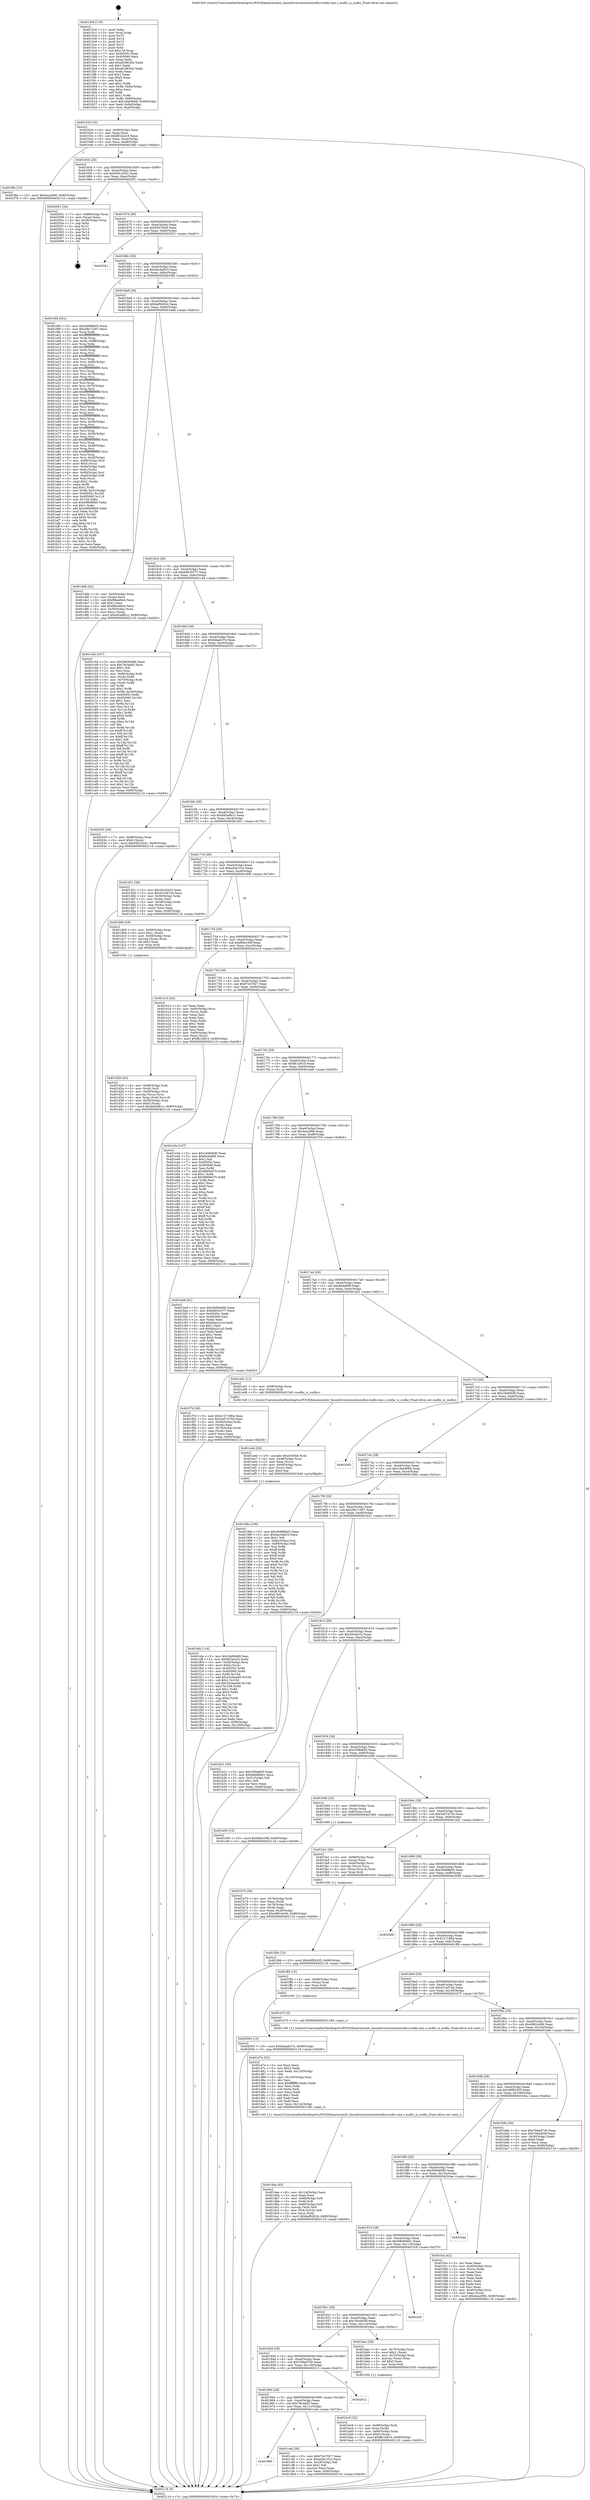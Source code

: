digraph "0x4015c0" {
  label = "0x4015c0 (/mnt/c/Users/mathe/Desktop/tcc/POCII/binaries/extr_linuxdriversmmchostsdhci-esdhc-imx.c_esdhc_is_usdhc_Final-ollvm.out::main(0))"
  labelloc = "t"
  node[shape=record]

  Entry [label="",width=0.3,height=0.3,shape=circle,fillcolor=black,style=filled]
  "0x401634" [label="{
     0x401634 [32]\l
     | [instrs]\l
     &nbsp;&nbsp;0x401634 \<+6\>: mov -0x90(%rbp),%eax\l
     &nbsp;&nbsp;0x40163a \<+2\>: mov %eax,%ecx\l
     &nbsp;&nbsp;0x40163c \<+6\>: sub $0x8f1be2c5,%ecx\l
     &nbsp;&nbsp;0x401642 \<+6\>: mov %eax,-0xa4(%rbp)\l
     &nbsp;&nbsp;0x401648 \<+6\>: mov %ecx,-0xa8(%rbp)\l
     &nbsp;&nbsp;0x40164e \<+6\>: je 0000000000401f6e \<main+0x9ae\>\l
  }"]
  "0x401f6e" [label="{
     0x401f6e [15]\l
     | [instrs]\l
     &nbsp;&nbsp;0x401f6e \<+10\>: movl $0x4ea2906,-0x90(%rbp)\l
     &nbsp;&nbsp;0x401f78 \<+5\>: jmp 0000000000402116 \<main+0xb56\>\l
  }"]
  "0x401654" [label="{
     0x401654 [28]\l
     | [instrs]\l
     &nbsp;&nbsp;0x401654 \<+5\>: jmp 0000000000401659 \<main+0x99\>\l
     &nbsp;&nbsp;0x401659 \<+6\>: mov -0xa4(%rbp),%eax\l
     &nbsp;&nbsp;0x40165f \<+5\>: sub $0x9581d2d1,%eax\l
     &nbsp;&nbsp;0x401664 \<+6\>: mov %eax,-0xac(%rbp)\l
     &nbsp;&nbsp;0x40166a \<+6\>: je 0000000000402051 \<main+0xa91\>\l
  }"]
  Exit [label="",width=0.3,height=0.3,shape=circle,fillcolor=black,style=filled,peripheries=2]
  "0x402051" [label="{
     0x402051 [24]\l
     | [instrs]\l
     &nbsp;&nbsp;0x402051 \<+7\>: mov -0x88(%rbp),%rax\l
     &nbsp;&nbsp;0x402058 \<+2\>: mov (%rax),%eax\l
     &nbsp;&nbsp;0x40205a \<+4\>: lea -0x28(%rbp),%rsp\l
     &nbsp;&nbsp;0x40205e \<+1\>: pop %rbx\l
     &nbsp;&nbsp;0x40205f \<+2\>: pop %r12\l
     &nbsp;&nbsp;0x402061 \<+2\>: pop %r13\l
     &nbsp;&nbsp;0x402063 \<+2\>: pop %r14\l
     &nbsp;&nbsp;0x402065 \<+2\>: pop %r15\l
     &nbsp;&nbsp;0x402067 \<+1\>: pop %rbp\l
     &nbsp;&nbsp;0x402068 \<+1\>: ret\l
  }"]
  "0x401670" [label="{
     0x401670 [28]\l
     | [instrs]\l
     &nbsp;&nbsp;0x401670 \<+5\>: jmp 0000000000401675 \<main+0xb5\>\l
     &nbsp;&nbsp;0x401675 \<+6\>: mov -0xa4(%rbp),%eax\l
     &nbsp;&nbsp;0x40167b \<+5\>: sub $0x95d7fac9,%eax\l
     &nbsp;&nbsp;0x401680 \<+6\>: mov %eax,-0xb0(%rbp)\l
     &nbsp;&nbsp;0x401686 \<+6\>: je 0000000000402021 \<main+0xa61\>\l
  }"]
  "0x402003" [label="{
     0x402003 [15]\l
     | [instrs]\l
     &nbsp;&nbsp;0x402003 \<+10\>: movl $0xbdaab37e,-0x90(%rbp)\l
     &nbsp;&nbsp;0x40200d \<+5\>: jmp 0000000000402116 \<main+0xb56\>\l
  }"]
  "0x402021" [label="{
     0x402021\l
  }", style=dashed]
  "0x40168c" [label="{
     0x40168c [28]\l
     | [instrs]\l
     &nbsp;&nbsp;0x40168c \<+5\>: jmp 0000000000401691 \<main+0xd1\>\l
     &nbsp;&nbsp;0x401691 \<+6\>: mov -0xa4(%rbp),%eax\l
     &nbsp;&nbsp;0x401697 \<+5\>: sub $0x9ac9a833,%eax\l
     &nbsp;&nbsp;0x40169c \<+6\>: mov %eax,-0xb4(%rbp)\l
     &nbsp;&nbsp;0x4016a2 \<+6\>: je 00000000004019f4 \<main+0x434\>\l
  }"]
  "0x401fbb" [label="{
     0x401fbb [15]\l
     | [instrs]\l
     &nbsp;&nbsp;0x401fbb \<+10\>: movl $0x49f82455,-0x90(%rbp)\l
     &nbsp;&nbsp;0x401fc5 \<+5\>: jmp 0000000000402116 \<main+0xb56\>\l
  }"]
  "0x4019f4" [label="{
     0x4019f4 [301]\l
     | [instrs]\l
     &nbsp;&nbsp;0x4019f4 \<+5\>: mov $0x3b988b05,%eax\l
     &nbsp;&nbsp;0x4019f9 \<+5\>: mov $0x28e71497,%ecx\l
     &nbsp;&nbsp;0x4019fe \<+3\>: mov %rsp,%rdx\l
     &nbsp;&nbsp;0x401a01 \<+4\>: add $0xfffffffffffffff0,%rdx\l
     &nbsp;&nbsp;0x401a05 \<+3\>: mov %rdx,%rsp\l
     &nbsp;&nbsp;0x401a08 \<+7\>: mov %rdx,-0x88(%rbp)\l
     &nbsp;&nbsp;0x401a0f \<+3\>: mov %rsp,%rdx\l
     &nbsp;&nbsp;0x401a12 \<+4\>: add $0xfffffffffffffff0,%rdx\l
     &nbsp;&nbsp;0x401a16 \<+3\>: mov %rdx,%rsp\l
     &nbsp;&nbsp;0x401a19 \<+3\>: mov %rsp,%rsi\l
     &nbsp;&nbsp;0x401a1c \<+4\>: add $0xfffffffffffffff0,%rsi\l
     &nbsp;&nbsp;0x401a20 \<+3\>: mov %rsi,%rsp\l
     &nbsp;&nbsp;0x401a23 \<+4\>: mov %rsi,-0x80(%rbp)\l
     &nbsp;&nbsp;0x401a27 \<+3\>: mov %rsp,%rsi\l
     &nbsp;&nbsp;0x401a2a \<+4\>: add $0xfffffffffffffff0,%rsi\l
     &nbsp;&nbsp;0x401a2e \<+3\>: mov %rsi,%rsp\l
     &nbsp;&nbsp;0x401a31 \<+4\>: mov %rsi,-0x78(%rbp)\l
     &nbsp;&nbsp;0x401a35 \<+3\>: mov %rsp,%rsi\l
     &nbsp;&nbsp;0x401a38 \<+4\>: add $0xfffffffffffffff0,%rsi\l
     &nbsp;&nbsp;0x401a3c \<+3\>: mov %rsi,%rsp\l
     &nbsp;&nbsp;0x401a3f \<+4\>: mov %rsi,-0x70(%rbp)\l
     &nbsp;&nbsp;0x401a43 \<+3\>: mov %rsp,%rsi\l
     &nbsp;&nbsp;0x401a46 \<+4\>: add $0xfffffffffffffff0,%rsi\l
     &nbsp;&nbsp;0x401a4a \<+3\>: mov %rsi,%rsp\l
     &nbsp;&nbsp;0x401a4d \<+4\>: mov %rsi,-0x68(%rbp)\l
     &nbsp;&nbsp;0x401a51 \<+3\>: mov %rsp,%rsi\l
     &nbsp;&nbsp;0x401a54 \<+4\>: add $0xfffffffffffffff0,%rsi\l
     &nbsp;&nbsp;0x401a58 \<+3\>: mov %rsi,%rsp\l
     &nbsp;&nbsp;0x401a5b \<+4\>: mov %rsi,-0x60(%rbp)\l
     &nbsp;&nbsp;0x401a5f \<+3\>: mov %rsp,%rsi\l
     &nbsp;&nbsp;0x401a62 \<+4\>: add $0xfffffffffffffff0,%rsi\l
     &nbsp;&nbsp;0x401a66 \<+3\>: mov %rsi,%rsp\l
     &nbsp;&nbsp;0x401a69 \<+4\>: mov %rsi,-0x58(%rbp)\l
     &nbsp;&nbsp;0x401a6d \<+3\>: mov %rsp,%rsi\l
     &nbsp;&nbsp;0x401a70 \<+4\>: add $0xfffffffffffffff0,%rsi\l
     &nbsp;&nbsp;0x401a74 \<+3\>: mov %rsi,%rsp\l
     &nbsp;&nbsp;0x401a77 \<+4\>: mov %rsi,-0x50(%rbp)\l
     &nbsp;&nbsp;0x401a7b \<+3\>: mov %rsp,%rsi\l
     &nbsp;&nbsp;0x401a7e \<+4\>: add $0xfffffffffffffff0,%rsi\l
     &nbsp;&nbsp;0x401a82 \<+3\>: mov %rsi,%rsp\l
     &nbsp;&nbsp;0x401a85 \<+4\>: mov %rsi,-0x48(%rbp)\l
     &nbsp;&nbsp;0x401a89 \<+3\>: mov %rsp,%rsi\l
     &nbsp;&nbsp;0x401a8c \<+4\>: add $0xfffffffffffffff0,%rsi\l
     &nbsp;&nbsp;0x401a90 \<+3\>: mov %rsi,%rsp\l
     &nbsp;&nbsp;0x401a93 \<+4\>: mov %rsi,-0x40(%rbp)\l
     &nbsp;&nbsp;0x401a97 \<+7\>: mov -0x88(%rbp),%rsi\l
     &nbsp;&nbsp;0x401a9e \<+6\>: movl $0x0,(%rsi)\l
     &nbsp;&nbsp;0x401aa4 \<+6\>: mov -0x94(%rbp),%edi\l
     &nbsp;&nbsp;0x401aaa \<+2\>: mov %edi,(%rdx)\l
     &nbsp;&nbsp;0x401aac \<+4\>: mov -0x80(%rbp),%rsi\l
     &nbsp;&nbsp;0x401ab0 \<+7\>: mov -0xa0(%rbp),%r8\l
     &nbsp;&nbsp;0x401ab7 \<+3\>: mov %r8,(%rsi)\l
     &nbsp;&nbsp;0x401aba \<+3\>: cmpl $0x2,(%rdx)\l
     &nbsp;&nbsp;0x401abd \<+4\>: setne %r9b\l
     &nbsp;&nbsp;0x401ac1 \<+4\>: and $0x1,%r9b\l
     &nbsp;&nbsp;0x401ac5 \<+4\>: mov %r9b,-0x31(%rbp)\l
     &nbsp;&nbsp;0x401ac9 \<+8\>: mov 0x40505c,%r10d\l
     &nbsp;&nbsp;0x401ad1 \<+8\>: mov 0x405060,%r11d\l
     &nbsp;&nbsp;0x401ad9 \<+3\>: mov %r10d,%ebx\l
     &nbsp;&nbsp;0x401adc \<+6\>: sub $0xe96686b0,%ebx\l
     &nbsp;&nbsp;0x401ae2 \<+3\>: sub $0x1,%ebx\l
     &nbsp;&nbsp;0x401ae5 \<+6\>: add $0xe96686b0,%ebx\l
     &nbsp;&nbsp;0x401aeb \<+4\>: imul %ebx,%r10d\l
     &nbsp;&nbsp;0x401aef \<+4\>: and $0x1,%r10d\l
     &nbsp;&nbsp;0x401af3 \<+4\>: cmp $0x0,%r10d\l
     &nbsp;&nbsp;0x401af7 \<+4\>: sete %r9b\l
     &nbsp;&nbsp;0x401afb \<+4\>: cmp $0xa,%r11d\l
     &nbsp;&nbsp;0x401aff \<+4\>: setl %r14b\l
     &nbsp;&nbsp;0x401b03 \<+3\>: mov %r9b,%r15b\l
     &nbsp;&nbsp;0x401b06 \<+3\>: and %r14b,%r15b\l
     &nbsp;&nbsp;0x401b09 \<+3\>: xor %r14b,%r9b\l
     &nbsp;&nbsp;0x401b0c \<+3\>: or %r9b,%r15b\l
     &nbsp;&nbsp;0x401b0f \<+4\>: test $0x1,%r15b\l
     &nbsp;&nbsp;0x401b13 \<+3\>: cmovne %ecx,%eax\l
     &nbsp;&nbsp;0x401b16 \<+6\>: mov %eax,-0x90(%rbp)\l
     &nbsp;&nbsp;0x401b1c \<+5\>: jmp 0000000000402116 \<main+0xb56\>\l
  }"]
  "0x4016a8" [label="{
     0x4016a8 [28]\l
     | [instrs]\l
     &nbsp;&nbsp;0x4016a8 \<+5\>: jmp 00000000004016ad \<main+0xed\>\l
     &nbsp;&nbsp;0x4016ad \<+6\>: mov -0xa4(%rbp),%eax\l
     &nbsp;&nbsp;0x4016b3 \<+5\>: sub $0xbaf92624,%eax\l
     &nbsp;&nbsp;0x4016b8 \<+6\>: mov %eax,-0xb8(%rbp)\l
     &nbsp;&nbsp;0x4016be \<+6\>: je 0000000000401ddb \<main+0x81b\>\l
  }"]
  "0x401efa" [label="{
     0x401efa [116]\l
     | [instrs]\l
     &nbsp;&nbsp;0x401efa \<+5\>: mov $0x18d84bf0,%esi\l
     &nbsp;&nbsp;0x401eff \<+5\>: mov $0x8f1be2c5,%edx\l
     &nbsp;&nbsp;0x401f04 \<+4\>: mov -0x40(%rbp),%rcx\l
     &nbsp;&nbsp;0x401f08 \<+6\>: movl $0x0,(%rcx)\l
     &nbsp;&nbsp;0x401f0e \<+8\>: mov 0x40505c,%r8d\l
     &nbsp;&nbsp;0x401f16 \<+8\>: mov 0x405060,%r9d\l
     &nbsp;&nbsp;0x401f1e \<+3\>: mov %r8d,%r10d\l
     &nbsp;&nbsp;0x401f21 \<+7\>: add $0x242bae49,%r10d\l
     &nbsp;&nbsp;0x401f28 \<+4\>: sub $0x1,%r10d\l
     &nbsp;&nbsp;0x401f2c \<+7\>: sub $0x242bae49,%r10d\l
     &nbsp;&nbsp;0x401f33 \<+4\>: imul %r10d,%r8d\l
     &nbsp;&nbsp;0x401f37 \<+4\>: and $0x1,%r8d\l
     &nbsp;&nbsp;0x401f3b \<+4\>: cmp $0x0,%r8d\l
     &nbsp;&nbsp;0x401f3f \<+4\>: sete %r11b\l
     &nbsp;&nbsp;0x401f43 \<+4\>: cmp $0xa,%r9d\l
     &nbsp;&nbsp;0x401f47 \<+3\>: setl %bl\l
     &nbsp;&nbsp;0x401f4a \<+3\>: mov %r11b,%r14b\l
     &nbsp;&nbsp;0x401f4d \<+3\>: and %bl,%r14b\l
     &nbsp;&nbsp;0x401f50 \<+3\>: xor %bl,%r11b\l
     &nbsp;&nbsp;0x401f53 \<+3\>: or %r11b,%r14b\l
     &nbsp;&nbsp;0x401f56 \<+4\>: test $0x1,%r14b\l
     &nbsp;&nbsp;0x401f5a \<+3\>: cmovne %edx,%esi\l
     &nbsp;&nbsp;0x401f5d \<+6\>: mov %esi,-0x90(%rbp)\l
     &nbsp;&nbsp;0x401f63 \<+6\>: mov %eax,-0x128(%rbp)\l
     &nbsp;&nbsp;0x401f69 \<+5\>: jmp 0000000000402116 \<main+0xb56\>\l
  }"]
  "0x401ddb" [label="{
     0x401ddb [42]\l
     | [instrs]\l
     &nbsp;&nbsp;0x401ddb \<+4\>: mov -0x50(%rbp),%rax\l
     &nbsp;&nbsp;0x401ddf \<+2\>: mov (%rax),%ecx\l
     &nbsp;&nbsp;0x401de1 \<+6\>: sub $0xf6bed0e4,%ecx\l
     &nbsp;&nbsp;0x401de7 \<+3\>: add $0x1,%ecx\l
     &nbsp;&nbsp;0x401dea \<+6\>: add $0xf6bed0e4,%ecx\l
     &nbsp;&nbsp;0x401df0 \<+4\>: mov -0x50(%rbp),%rax\l
     &nbsp;&nbsp;0x401df4 \<+2\>: mov %ecx,(%rax)\l
     &nbsp;&nbsp;0x401df6 \<+10\>: movl $0xd45e9b1c,-0x90(%rbp)\l
     &nbsp;&nbsp;0x401e00 \<+5\>: jmp 0000000000402116 \<main+0xb56\>\l
  }"]
  "0x4016c4" [label="{
     0x4016c4 [28]\l
     | [instrs]\l
     &nbsp;&nbsp;0x4016c4 \<+5\>: jmp 00000000004016c9 \<main+0x109\>\l
     &nbsp;&nbsp;0x4016c9 \<+6\>: mov -0xa4(%rbp),%eax\l
     &nbsp;&nbsp;0x4016cf \<+5\>: sub $0xbd034377,%eax\l
     &nbsp;&nbsp;0x4016d4 \<+6\>: mov %eax,-0xbc(%rbp)\l
     &nbsp;&nbsp;0x4016da \<+6\>: je 0000000000401c44 \<main+0x684\>\l
  }"]
  "0x401edd" [label="{
     0x401edd [29]\l
     | [instrs]\l
     &nbsp;&nbsp;0x401edd \<+10\>: movabs $0x4030b6,%rdi\l
     &nbsp;&nbsp;0x401ee7 \<+4\>: mov -0x48(%rbp),%rcx\l
     &nbsp;&nbsp;0x401eeb \<+2\>: mov %eax,(%rcx)\l
     &nbsp;&nbsp;0x401eed \<+4\>: mov -0x48(%rbp),%rcx\l
     &nbsp;&nbsp;0x401ef1 \<+2\>: mov (%rcx),%esi\l
     &nbsp;&nbsp;0x401ef3 \<+2\>: mov $0x0,%al\l
     &nbsp;&nbsp;0x401ef5 \<+5\>: call 0000000000401040 \<printf@plt\>\l
     | [calls]\l
     &nbsp;&nbsp;0x401040 \{1\} (unknown)\l
  }"]
  "0x401c44" [label="{
     0x401c44 [167]\l
     | [instrs]\l
     &nbsp;&nbsp;0x401c44 \<+5\>: mov $0x5b69e06b,%eax\l
     &nbsp;&nbsp;0x401c49 \<+5\>: mov $0x7fe3ebf2,%ecx\l
     &nbsp;&nbsp;0x401c4e \<+2\>: mov $0x1,%dl\l
     &nbsp;&nbsp;0x401c50 \<+2\>: xor %esi,%esi\l
     &nbsp;&nbsp;0x401c52 \<+4\>: mov -0x60(%rbp),%rdi\l
     &nbsp;&nbsp;0x401c56 \<+3\>: mov (%rdi),%r8d\l
     &nbsp;&nbsp;0x401c59 \<+4\>: mov -0x70(%rbp),%rdi\l
     &nbsp;&nbsp;0x401c5d \<+3\>: cmp (%rdi),%r8d\l
     &nbsp;&nbsp;0x401c60 \<+4\>: setl %r9b\l
     &nbsp;&nbsp;0x401c64 \<+4\>: and $0x1,%r9b\l
     &nbsp;&nbsp;0x401c68 \<+4\>: mov %r9b,-0x29(%rbp)\l
     &nbsp;&nbsp;0x401c6c \<+8\>: mov 0x40505c,%r8d\l
     &nbsp;&nbsp;0x401c74 \<+8\>: mov 0x405060,%r10d\l
     &nbsp;&nbsp;0x401c7c \<+3\>: sub $0x1,%esi\l
     &nbsp;&nbsp;0x401c7f \<+3\>: mov %r8d,%r11d\l
     &nbsp;&nbsp;0x401c82 \<+3\>: add %esi,%r11d\l
     &nbsp;&nbsp;0x401c85 \<+4\>: imul %r11d,%r8d\l
     &nbsp;&nbsp;0x401c89 \<+4\>: and $0x1,%r8d\l
     &nbsp;&nbsp;0x401c8d \<+4\>: cmp $0x0,%r8d\l
     &nbsp;&nbsp;0x401c91 \<+4\>: sete %r9b\l
     &nbsp;&nbsp;0x401c95 \<+4\>: cmp $0xa,%r10d\l
     &nbsp;&nbsp;0x401c99 \<+3\>: setl %bl\l
     &nbsp;&nbsp;0x401c9c \<+3\>: mov %r9b,%r14b\l
     &nbsp;&nbsp;0x401c9f \<+4\>: xor $0xff,%r14b\l
     &nbsp;&nbsp;0x401ca3 \<+3\>: mov %bl,%r15b\l
     &nbsp;&nbsp;0x401ca6 \<+4\>: xor $0xff,%r15b\l
     &nbsp;&nbsp;0x401caa \<+3\>: xor $0x1,%dl\l
     &nbsp;&nbsp;0x401cad \<+3\>: mov %r14b,%r12b\l
     &nbsp;&nbsp;0x401cb0 \<+4\>: and $0xff,%r12b\l
     &nbsp;&nbsp;0x401cb4 \<+3\>: and %dl,%r9b\l
     &nbsp;&nbsp;0x401cb7 \<+3\>: mov %r15b,%r13b\l
     &nbsp;&nbsp;0x401cba \<+4\>: and $0xff,%r13b\l
     &nbsp;&nbsp;0x401cbe \<+2\>: and %dl,%bl\l
     &nbsp;&nbsp;0x401cc0 \<+3\>: or %r9b,%r12b\l
     &nbsp;&nbsp;0x401cc3 \<+3\>: or %bl,%r13b\l
     &nbsp;&nbsp;0x401cc6 \<+3\>: xor %r13b,%r12b\l
     &nbsp;&nbsp;0x401cc9 \<+3\>: or %r15b,%r14b\l
     &nbsp;&nbsp;0x401ccc \<+4\>: xor $0xff,%r14b\l
     &nbsp;&nbsp;0x401cd0 \<+3\>: or $0x1,%dl\l
     &nbsp;&nbsp;0x401cd3 \<+3\>: and %dl,%r14b\l
     &nbsp;&nbsp;0x401cd6 \<+3\>: or %r14b,%r12b\l
     &nbsp;&nbsp;0x401cd9 \<+4\>: test $0x1,%r12b\l
     &nbsp;&nbsp;0x401cdd \<+3\>: cmovne %ecx,%eax\l
     &nbsp;&nbsp;0x401ce0 \<+6\>: mov %eax,-0x90(%rbp)\l
     &nbsp;&nbsp;0x401ce6 \<+5\>: jmp 0000000000402116 \<main+0xb56\>\l
  }"]
  "0x4016e0" [label="{
     0x4016e0 [28]\l
     | [instrs]\l
     &nbsp;&nbsp;0x4016e0 \<+5\>: jmp 00000000004016e5 \<main+0x125\>\l
     &nbsp;&nbsp;0x4016e5 \<+6\>: mov -0xa4(%rbp),%eax\l
     &nbsp;&nbsp;0x4016eb \<+5\>: sub $0xbdaab37e,%eax\l
     &nbsp;&nbsp;0x4016f0 \<+6\>: mov %eax,-0xc0(%rbp)\l
     &nbsp;&nbsp;0x4016f6 \<+6\>: je 0000000000402035 \<main+0xa75\>\l
  }"]
  "0x401dae" [label="{
     0x401dae [45]\l
     | [instrs]\l
     &nbsp;&nbsp;0x401dae \<+6\>: mov -0x124(%rbp),%ecx\l
     &nbsp;&nbsp;0x401db4 \<+3\>: imul %eax,%ecx\l
     &nbsp;&nbsp;0x401db7 \<+4\>: mov -0x68(%rbp),%r8\l
     &nbsp;&nbsp;0x401dbb \<+3\>: mov (%r8),%r8\l
     &nbsp;&nbsp;0x401dbe \<+4\>: mov -0x60(%rbp),%r9\l
     &nbsp;&nbsp;0x401dc2 \<+3\>: movslq (%r9),%r9\l
     &nbsp;&nbsp;0x401dc5 \<+4\>: mov (%r8,%r9,8),%r8\l
     &nbsp;&nbsp;0x401dc9 \<+3\>: mov %ecx,(%r8)\l
     &nbsp;&nbsp;0x401dcc \<+10\>: movl $0xbaf92624,-0x90(%rbp)\l
     &nbsp;&nbsp;0x401dd6 \<+5\>: jmp 0000000000402116 \<main+0xb56\>\l
  }"]
  "0x402035" [label="{
     0x402035 [28]\l
     | [instrs]\l
     &nbsp;&nbsp;0x402035 \<+7\>: mov -0x88(%rbp),%rax\l
     &nbsp;&nbsp;0x40203c \<+6\>: movl $0x0,(%rax)\l
     &nbsp;&nbsp;0x402042 \<+10\>: movl $0x9581d2d1,-0x90(%rbp)\l
     &nbsp;&nbsp;0x40204c \<+5\>: jmp 0000000000402116 \<main+0xb56\>\l
  }"]
  "0x4016fc" [label="{
     0x4016fc [28]\l
     | [instrs]\l
     &nbsp;&nbsp;0x4016fc \<+5\>: jmp 0000000000401701 \<main+0x141\>\l
     &nbsp;&nbsp;0x401701 \<+6\>: mov -0xa4(%rbp),%eax\l
     &nbsp;&nbsp;0x401707 \<+5\>: sub $0xd45e9b1c,%eax\l
     &nbsp;&nbsp;0x40170c \<+6\>: mov %eax,-0xc4(%rbp)\l
     &nbsp;&nbsp;0x401712 \<+6\>: je 0000000000401d51 \<main+0x791\>\l
  }"]
  "0x401d7a" [label="{
     0x401d7a [52]\l
     | [instrs]\l
     &nbsp;&nbsp;0x401d7a \<+2\>: xor %ecx,%ecx\l
     &nbsp;&nbsp;0x401d7c \<+5\>: mov $0x2,%edx\l
     &nbsp;&nbsp;0x401d81 \<+6\>: mov %edx,-0x120(%rbp)\l
     &nbsp;&nbsp;0x401d87 \<+1\>: cltd\l
     &nbsp;&nbsp;0x401d88 \<+6\>: mov -0x120(%rbp),%esi\l
     &nbsp;&nbsp;0x401d8e \<+2\>: idiv %esi\l
     &nbsp;&nbsp;0x401d90 \<+6\>: imul $0xfffffffe,%edx,%edx\l
     &nbsp;&nbsp;0x401d96 \<+2\>: mov %ecx,%edi\l
     &nbsp;&nbsp;0x401d98 \<+2\>: sub %edx,%edi\l
     &nbsp;&nbsp;0x401d9a \<+2\>: mov %ecx,%edx\l
     &nbsp;&nbsp;0x401d9c \<+3\>: sub $0x1,%edx\l
     &nbsp;&nbsp;0x401d9f \<+2\>: add %edx,%edi\l
     &nbsp;&nbsp;0x401da1 \<+2\>: sub %edi,%ecx\l
     &nbsp;&nbsp;0x401da3 \<+6\>: mov %ecx,-0x124(%rbp)\l
     &nbsp;&nbsp;0x401da9 \<+5\>: call 0000000000401160 \<next_i\>\l
     | [calls]\l
     &nbsp;&nbsp;0x401160 \{1\} (/mnt/c/Users/mathe/Desktop/tcc/POCII/binaries/extr_linuxdriversmmchostsdhci-esdhc-imx.c_esdhc_is_usdhc_Final-ollvm.out::next_i)\l
  }"]
  "0x401d51" [label="{
     0x401d51 [36]\l
     | [instrs]\l
     &nbsp;&nbsp;0x401d51 \<+5\>: mov $0x2fcd2e32,%eax\l
     &nbsp;&nbsp;0x401d56 \<+5\>: mov $0x431e67a4,%ecx\l
     &nbsp;&nbsp;0x401d5b \<+4\>: mov -0x50(%rbp),%rdx\l
     &nbsp;&nbsp;0x401d5f \<+2\>: mov (%rdx),%esi\l
     &nbsp;&nbsp;0x401d61 \<+4\>: mov -0x58(%rbp),%rdx\l
     &nbsp;&nbsp;0x401d65 \<+2\>: cmp (%rdx),%esi\l
     &nbsp;&nbsp;0x401d67 \<+3\>: cmovl %ecx,%eax\l
     &nbsp;&nbsp;0x401d6a \<+6\>: mov %eax,-0x90(%rbp)\l
     &nbsp;&nbsp;0x401d70 \<+5\>: jmp 0000000000402116 \<main+0xb56\>\l
  }"]
  "0x401718" [label="{
     0x401718 [28]\l
     | [instrs]\l
     &nbsp;&nbsp;0x401718 \<+5\>: jmp 000000000040171d \<main+0x15d\>\l
     &nbsp;&nbsp;0x40171d \<+6\>: mov -0xa4(%rbp),%eax\l
     &nbsp;&nbsp;0x401723 \<+5\>: sub $0xed3e101e,%eax\l
     &nbsp;&nbsp;0x401728 \<+6\>: mov %eax,-0xc8(%rbp)\l
     &nbsp;&nbsp;0x40172e \<+6\>: je 0000000000401d09 \<main+0x749\>\l
  }"]
  "0x401d26" [label="{
     0x401d26 [43]\l
     | [instrs]\l
     &nbsp;&nbsp;0x401d26 \<+4\>: mov -0x68(%rbp),%rdi\l
     &nbsp;&nbsp;0x401d2a \<+3\>: mov (%rdi),%rdi\l
     &nbsp;&nbsp;0x401d2d \<+4\>: mov -0x60(%rbp),%rcx\l
     &nbsp;&nbsp;0x401d31 \<+3\>: movslq (%rcx),%rcx\l
     &nbsp;&nbsp;0x401d34 \<+4\>: mov %rax,(%rdi,%rcx,8)\l
     &nbsp;&nbsp;0x401d38 \<+4\>: mov -0x50(%rbp),%rax\l
     &nbsp;&nbsp;0x401d3c \<+6\>: movl $0x0,(%rax)\l
     &nbsp;&nbsp;0x401d42 \<+10\>: movl $0xd45e9b1c,-0x90(%rbp)\l
     &nbsp;&nbsp;0x401d4c \<+5\>: jmp 0000000000402116 \<main+0xb56\>\l
  }"]
  "0x401d09" [label="{
     0x401d09 [29]\l
     | [instrs]\l
     &nbsp;&nbsp;0x401d09 \<+4\>: mov -0x58(%rbp),%rax\l
     &nbsp;&nbsp;0x401d0d \<+6\>: movl $0x1,(%rax)\l
     &nbsp;&nbsp;0x401d13 \<+4\>: mov -0x58(%rbp),%rax\l
     &nbsp;&nbsp;0x401d17 \<+3\>: movslq (%rax),%rax\l
     &nbsp;&nbsp;0x401d1a \<+4\>: shl $0x2,%rax\l
     &nbsp;&nbsp;0x401d1e \<+3\>: mov %rax,%rdi\l
     &nbsp;&nbsp;0x401d21 \<+5\>: call 0000000000401050 \<malloc@plt\>\l
     | [calls]\l
     &nbsp;&nbsp;0x401050 \{1\} (unknown)\l
  }"]
  "0x401734" [label="{
     0x401734 [28]\l
     | [instrs]\l
     &nbsp;&nbsp;0x401734 \<+5\>: jmp 0000000000401739 \<main+0x179\>\l
     &nbsp;&nbsp;0x401739 \<+6\>: mov -0xa4(%rbp),%eax\l
     &nbsp;&nbsp;0x40173f \<+5\>: sub $0xf6dcc56f,%eax\l
     &nbsp;&nbsp;0x401744 \<+6\>: mov %eax,-0xcc(%rbp)\l
     &nbsp;&nbsp;0x40174a \<+6\>: je 0000000000401e14 \<main+0x854\>\l
  }"]
  "0x401980" [label="{
     0x401980\l
  }", style=dashed]
  "0x401e14" [label="{
     0x401e14 [42]\l
     | [instrs]\l
     &nbsp;&nbsp;0x401e14 \<+2\>: xor %eax,%eax\l
     &nbsp;&nbsp;0x401e16 \<+4\>: mov -0x60(%rbp),%rcx\l
     &nbsp;&nbsp;0x401e1a \<+2\>: mov (%rcx),%edx\l
     &nbsp;&nbsp;0x401e1c \<+2\>: mov %eax,%esi\l
     &nbsp;&nbsp;0x401e1e \<+2\>: sub %edx,%esi\l
     &nbsp;&nbsp;0x401e20 \<+2\>: mov %eax,%edx\l
     &nbsp;&nbsp;0x401e22 \<+3\>: sub $0x1,%edx\l
     &nbsp;&nbsp;0x401e25 \<+2\>: add %edx,%esi\l
     &nbsp;&nbsp;0x401e27 \<+2\>: sub %esi,%eax\l
     &nbsp;&nbsp;0x401e29 \<+4\>: mov -0x60(%rbp),%rcx\l
     &nbsp;&nbsp;0x401e2d \<+2\>: mov %eax,(%rcx)\l
     &nbsp;&nbsp;0x401e2f \<+10\>: movl $0xffc1b810,-0x90(%rbp)\l
     &nbsp;&nbsp;0x401e39 \<+5\>: jmp 0000000000402116 \<main+0xb56\>\l
  }"]
  "0x401750" [label="{
     0x401750 [28]\l
     | [instrs]\l
     &nbsp;&nbsp;0x401750 \<+5\>: jmp 0000000000401755 \<main+0x195\>\l
     &nbsp;&nbsp;0x401755 \<+6\>: mov -0xa4(%rbp),%eax\l
     &nbsp;&nbsp;0x40175b \<+5\>: sub $0xf7cb7827,%eax\l
     &nbsp;&nbsp;0x401760 \<+6\>: mov %eax,-0xd0(%rbp)\l
     &nbsp;&nbsp;0x401766 \<+6\>: je 0000000000401e3e \<main+0x87e\>\l
  }"]
  "0x401ceb" [label="{
     0x401ceb [30]\l
     | [instrs]\l
     &nbsp;&nbsp;0x401ceb \<+5\>: mov $0xf7cb7827,%eax\l
     &nbsp;&nbsp;0x401cf0 \<+5\>: mov $0xed3e101e,%ecx\l
     &nbsp;&nbsp;0x401cf5 \<+3\>: mov -0x29(%rbp),%dl\l
     &nbsp;&nbsp;0x401cf8 \<+3\>: test $0x1,%dl\l
     &nbsp;&nbsp;0x401cfb \<+3\>: cmovne %ecx,%eax\l
     &nbsp;&nbsp;0x401cfe \<+6\>: mov %eax,-0x90(%rbp)\l
     &nbsp;&nbsp;0x401d04 \<+5\>: jmp 0000000000402116 \<main+0xb56\>\l
  }"]
  "0x401e3e" [label="{
     0x401e3e [147]\l
     | [instrs]\l
     &nbsp;&nbsp;0x401e3e \<+5\>: mov $0x18d84bf0,%eax\l
     &nbsp;&nbsp;0x401e43 \<+5\>: mov $0x8e4e989,%ecx\l
     &nbsp;&nbsp;0x401e48 \<+2\>: mov $0x1,%dl\l
     &nbsp;&nbsp;0x401e4a \<+7\>: mov 0x40505c,%esi\l
     &nbsp;&nbsp;0x401e51 \<+7\>: mov 0x405060,%edi\l
     &nbsp;&nbsp;0x401e58 \<+3\>: mov %esi,%r8d\l
     &nbsp;&nbsp;0x401e5b \<+7\>: add $0x9fd0bd70,%r8d\l
     &nbsp;&nbsp;0x401e62 \<+4\>: sub $0x1,%r8d\l
     &nbsp;&nbsp;0x401e66 \<+7\>: sub $0x9fd0bd70,%r8d\l
     &nbsp;&nbsp;0x401e6d \<+4\>: imul %r8d,%esi\l
     &nbsp;&nbsp;0x401e71 \<+3\>: and $0x1,%esi\l
     &nbsp;&nbsp;0x401e74 \<+3\>: cmp $0x0,%esi\l
     &nbsp;&nbsp;0x401e77 \<+4\>: sete %r9b\l
     &nbsp;&nbsp;0x401e7b \<+3\>: cmp $0xa,%edi\l
     &nbsp;&nbsp;0x401e7e \<+4\>: setl %r10b\l
     &nbsp;&nbsp;0x401e82 \<+3\>: mov %r9b,%r11b\l
     &nbsp;&nbsp;0x401e85 \<+4\>: xor $0xff,%r11b\l
     &nbsp;&nbsp;0x401e89 \<+3\>: mov %r10b,%bl\l
     &nbsp;&nbsp;0x401e8c \<+3\>: xor $0xff,%bl\l
     &nbsp;&nbsp;0x401e8f \<+3\>: xor $0x1,%dl\l
     &nbsp;&nbsp;0x401e92 \<+3\>: mov %r11b,%r14b\l
     &nbsp;&nbsp;0x401e95 \<+4\>: and $0xff,%r14b\l
     &nbsp;&nbsp;0x401e99 \<+3\>: and %dl,%r9b\l
     &nbsp;&nbsp;0x401e9c \<+3\>: mov %bl,%r15b\l
     &nbsp;&nbsp;0x401e9f \<+4\>: and $0xff,%r15b\l
     &nbsp;&nbsp;0x401ea3 \<+3\>: and %dl,%r10b\l
     &nbsp;&nbsp;0x401ea6 \<+3\>: or %r9b,%r14b\l
     &nbsp;&nbsp;0x401ea9 \<+3\>: or %r10b,%r15b\l
     &nbsp;&nbsp;0x401eac \<+3\>: xor %r15b,%r14b\l
     &nbsp;&nbsp;0x401eaf \<+3\>: or %bl,%r11b\l
     &nbsp;&nbsp;0x401eb2 \<+4\>: xor $0xff,%r11b\l
     &nbsp;&nbsp;0x401eb6 \<+3\>: or $0x1,%dl\l
     &nbsp;&nbsp;0x401eb9 \<+3\>: and %dl,%r11b\l
     &nbsp;&nbsp;0x401ebc \<+3\>: or %r11b,%r14b\l
     &nbsp;&nbsp;0x401ebf \<+4\>: test $0x1,%r14b\l
     &nbsp;&nbsp;0x401ec3 \<+3\>: cmovne %ecx,%eax\l
     &nbsp;&nbsp;0x401ec6 \<+6\>: mov %eax,-0x90(%rbp)\l
     &nbsp;&nbsp;0x401ecc \<+5\>: jmp 0000000000402116 \<main+0xb56\>\l
  }"]
  "0x40176c" [label="{
     0x40176c [28]\l
     | [instrs]\l
     &nbsp;&nbsp;0x40176c \<+5\>: jmp 0000000000401771 \<main+0x1b1\>\l
     &nbsp;&nbsp;0x401771 \<+6\>: mov -0xa4(%rbp),%eax\l
     &nbsp;&nbsp;0x401777 \<+5\>: sub $0xffc1b810,%eax\l
     &nbsp;&nbsp;0x40177c \<+6\>: mov %eax,-0xd4(%rbp)\l
     &nbsp;&nbsp;0x401782 \<+6\>: je 0000000000401be9 \<main+0x629\>\l
  }"]
  "0x401964" [label="{
     0x401964 [28]\l
     | [instrs]\l
     &nbsp;&nbsp;0x401964 \<+5\>: jmp 0000000000401969 \<main+0x3a9\>\l
     &nbsp;&nbsp;0x401969 \<+6\>: mov -0xa4(%rbp),%eax\l
     &nbsp;&nbsp;0x40196f \<+5\>: sub $0x7fe3ebf2,%eax\l
     &nbsp;&nbsp;0x401974 \<+6\>: mov %eax,-0x11c(%rbp)\l
     &nbsp;&nbsp;0x40197a \<+6\>: je 0000000000401ceb \<main+0x72b\>\l
  }"]
  "0x401be9" [label="{
     0x401be9 [91]\l
     | [instrs]\l
     &nbsp;&nbsp;0x401be9 \<+5\>: mov $0x5b69e06b,%eax\l
     &nbsp;&nbsp;0x401bee \<+5\>: mov $0xbd034377,%ecx\l
     &nbsp;&nbsp;0x401bf3 \<+7\>: mov 0x40505c,%edx\l
     &nbsp;&nbsp;0x401bfa \<+7\>: mov 0x405060,%esi\l
     &nbsp;&nbsp;0x401c01 \<+2\>: mov %edx,%edi\l
     &nbsp;&nbsp;0x401c03 \<+6\>: add $0xbba2c1a3,%edi\l
     &nbsp;&nbsp;0x401c09 \<+3\>: sub $0x1,%edi\l
     &nbsp;&nbsp;0x401c0c \<+6\>: sub $0xbba2c1a3,%edi\l
     &nbsp;&nbsp;0x401c12 \<+3\>: imul %edi,%edx\l
     &nbsp;&nbsp;0x401c15 \<+3\>: and $0x1,%edx\l
     &nbsp;&nbsp;0x401c18 \<+3\>: cmp $0x0,%edx\l
     &nbsp;&nbsp;0x401c1b \<+4\>: sete %r8b\l
     &nbsp;&nbsp;0x401c1f \<+3\>: cmp $0xa,%esi\l
     &nbsp;&nbsp;0x401c22 \<+4\>: setl %r9b\l
     &nbsp;&nbsp;0x401c26 \<+3\>: mov %r8b,%r10b\l
     &nbsp;&nbsp;0x401c29 \<+3\>: and %r9b,%r10b\l
     &nbsp;&nbsp;0x401c2c \<+3\>: xor %r9b,%r8b\l
     &nbsp;&nbsp;0x401c2f \<+3\>: or %r8b,%r10b\l
     &nbsp;&nbsp;0x401c32 \<+4\>: test $0x1,%r10b\l
     &nbsp;&nbsp;0x401c36 \<+3\>: cmovne %ecx,%eax\l
     &nbsp;&nbsp;0x401c39 \<+6\>: mov %eax,-0x90(%rbp)\l
     &nbsp;&nbsp;0x401c3f \<+5\>: jmp 0000000000402116 \<main+0xb56\>\l
  }"]
  "0x401788" [label="{
     0x401788 [28]\l
     | [instrs]\l
     &nbsp;&nbsp;0x401788 \<+5\>: jmp 000000000040178d \<main+0x1cd\>\l
     &nbsp;&nbsp;0x40178d \<+6\>: mov -0xa4(%rbp),%eax\l
     &nbsp;&nbsp;0x401793 \<+5\>: sub $0x4ea2906,%eax\l
     &nbsp;&nbsp;0x401798 \<+6\>: mov %eax,-0xd8(%rbp)\l
     &nbsp;&nbsp;0x40179e \<+6\>: je 0000000000401f7d \<main+0x9bd\>\l
  }"]
  "0x402012" [label="{
     0x402012\l
  }", style=dashed]
  "0x401f7d" [label="{
     0x401f7d [36]\l
     | [instrs]\l
     &nbsp;&nbsp;0x401f7d \<+5\>: mov $0x41271884,%eax\l
     &nbsp;&nbsp;0x401f82 \<+5\>: mov $0x3a07475d,%ecx\l
     &nbsp;&nbsp;0x401f87 \<+4\>: mov -0x40(%rbp),%rdx\l
     &nbsp;&nbsp;0x401f8b \<+2\>: mov (%rdx),%esi\l
     &nbsp;&nbsp;0x401f8d \<+4\>: mov -0x70(%rbp),%rdx\l
     &nbsp;&nbsp;0x401f91 \<+2\>: cmp (%rdx),%esi\l
     &nbsp;&nbsp;0x401f93 \<+3\>: cmovl %ecx,%eax\l
     &nbsp;&nbsp;0x401f96 \<+6\>: mov %eax,-0x90(%rbp)\l
     &nbsp;&nbsp;0x401f9c \<+5\>: jmp 0000000000402116 \<main+0xb56\>\l
  }"]
  "0x4017a4" [label="{
     0x4017a4 [28]\l
     | [instrs]\l
     &nbsp;&nbsp;0x4017a4 \<+5\>: jmp 00000000004017a9 \<main+0x1e9\>\l
     &nbsp;&nbsp;0x4017a9 \<+6\>: mov -0xa4(%rbp),%eax\l
     &nbsp;&nbsp;0x4017af \<+5\>: sub $0x8e4e989,%eax\l
     &nbsp;&nbsp;0x4017b4 \<+6\>: mov %eax,-0xdc(%rbp)\l
     &nbsp;&nbsp;0x4017ba \<+6\>: je 0000000000401ed1 \<main+0x911\>\l
  }"]
  "0x401bc9" [label="{
     0x401bc9 [32]\l
     | [instrs]\l
     &nbsp;&nbsp;0x401bc9 \<+4\>: mov -0x68(%rbp),%rdi\l
     &nbsp;&nbsp;0x401bcd \<+3\>: mov %rax,(%rdi)\l
     &nbsp;&nbsp;0x401bd0 \<+4\>: mov -0x60(%rbp),%rax\l
     &nbsp;&nbsp;0x401bd4 \<+6\>: movl $0x0,(%rax)\l
     &nbsp;&nbsp;0x401bda \<+10\>: movl $0xffc1b810,-0x90(%rbp)\l
     &nbsp;&nbsp;0x401be4 \<+5\>: jmp 0000000000402116 \<main+0xb56\>\l
  }"]
  "0x401ed1" [label="{
     0x401ed1 [12]\l
     | [instrs]\l
     &nbsp;&nbsp;0x401ed1 \<+4\>: mov -0x68(%rbp),%rax\l
     &nbsp;&nbsp;0x401ed5 \<+3\>: mov (%rax),%rdi\l
     &nbsp;&nbsp;0x401ed8 \<+5\>: call 00000000004013c0 \<esdhc_is_usdhc\>\l
     | [calls]\l
     &nbsp;&nbsp;0x4013c0 \{1\} (/mnt/c/Users/mathe/Desktop/tcc/POCII/binaries/extr_linuxdriversmmchostsdhci-esdhc-imx.c_esdhc_is_usdhc_Final-ollvm.out::esdhc_is_usdhc)\l
  }"]
  "0x4017c0" [label="{
     0x4017c0 [28]\l
     | [instrs]\l
     &nbsp;&nbsp;0x4017c0 \<+5\>: jmp 00000000004017c5 \<main+0x205\>\l
     &nbsp;&nbsp;0x4017c5 \<+6\>: mov -0xa4(%rbp),%eax\l
     &nbsp;&nbsp;0x4017cb \<+5\>: sub $0x18d84bf0,%eax\l
     &nbsp;&nbsp;0x4017d0 \<+6\>: mov %eax,-0xe0(%rbp)\l
     &nbsp;&nbsp;0x4017d6 \<+6\>: je 00000000004020d3 \<main+0xb13\>\l
  }"]
  "0x401948" [label="{
     0x401948 [28]\l
     | [instrs]\l
     &nbsp;&nbsp;0x401948 \<+5\>: jmp 000000000040194d \<main+0x38d\>\l
     &nbsp;&nbsp;0x40194d \<+6\>: mov -0xa4(%rbp),%eax\l
     &nbsp;&nbsp;0x401953 \<+5\>: sub $0x7b9e9730,%eax\l
     &nbsp;&nbsp;0x401958 \<+6\>: mov %eax,-0x118(%rbp)\l
     &nbsp;&nbsp;0x40195e \<+6\>: je 0000000000402012 \<main+0xa52\>\l
  }"]
  "0x4020d3" [label="{
     0x4020d3\l
  }", style=dashed]
  "0x4017dc" [label="{
     0x4017dc [28]\l
     | [instrs]\l
     &nbsp;&nbsp;0x4017dc \<+5\>: jmp 00000000004017e1 \<main+0x221\>\l
     &nbsp;&nbsp;0x4017e1 \<+6\>: mov -0xa4(%rbp),%eax\l
     &nbsp;&nbsp;0x4017e7 \<+5\>: sub $0x19eb4668,%eax\l
     &nbsp;&nbsp;0x4017ec \<+6\>: mov %eax,-0xe4(%rbp)\l
     &nbsp;&nbsp;0x4017f2 \<+6\>: je 000000000040198a \<main+0x3ca\>\l
  }"]
  "0x401bac" [label="{
     0x401bac [29]\l
     | [instrs]\l
     &nbsp;&nbsp;0x401bac \<+4\>: mov -0x70(%rbp),%rax\l
     &nbsp;&nbsp;0x401bb0 \<+6\>: movl $0x1,(%rax)\l
     &nbsp;&nbsp;0x401bb6 \<+4\>: mov -0x70(%rbp),%rax\l
     &nbsp;&nbsp;0x401bba \<+3\>: movslq (%rax),%rax\l
     &nbsp;&nbsp;0x401bbd \<+4\>: shl $0x3,%rax\l
     &nbsp;&nbsp;0x401bc1 \<+3\>: mov %rax,%rdi\l
     &nbsp;&nbsp;0x401bc4 \<+5\>: call 0000000000401050 \<malloc@plt\>\l
     | [calls]\l
     &nbsp;&nbsp;0x401050 \{1\} (unknown)\l
  }"]
  "0x40198a" [label="{
     0x40198a [106]\l
     | [instrs]\l
     &nbsp;&nbsp;0x40198a \<+5\>: mov $0x3b988b05,%eax\l
     &nbsp;&nbsp;0x40198f \<+5\>: mov $0x9ac9a833,%ecx\l
     &nbsp;&nbsp;0x401994 \<+2\>: mov $0x1,%dl\l
     &nbsp;&nbsp;0x401996 \<+7\>: mov -0x8a(%rbp),%sil\l
     &nbsp;&nbsp;0x40199d \<+7\>: mov -0x89(%rbp),%dil\l
     &nbsp;&nbsp;0x4019a4 \<+3\>: mov %sil,%r8b\l
     &nbsp;&nbsp;0x4019a7 \<+4\>: xor $0xff,%r8b\l
     &nbsp;&nbsp;0x4019ab \<+3\>: mov %dil,%r9b\l
     &nbsp;&nbsp;0x4019ae \<+4\>: xor $0xff,%r9b\l
     &nbsp;&nbsp;0x4019b2 \<+3\>: xor $0x0,%dl\l
     &nbsp;&nbsp;0x4019b5 \<+3\>: mov %r8b,%r10b\l
     &nbsp;&nbsp;0x4019b8 \<+4\>: and $0x0,%r10b\l
     &nbsp;&nbsp;0x4019bc \<+3\>: and %dl,%sil\l
     &nbsp;&nbsp;0x4019bf \<+3\>: mov %r9b,%r11b\l
     &nbsp;&nbsp;0x4019c2 \<+4\>: and $0x0,%r11b\l
     &nbsp;&nbsp;0x4019c6 \<+3\>: and %dl,%dil\l
     &nbsp;&nbsp;0x4019c9 \<+3\>: or %sil,%r10b\l
     &nbsp;&nbsp;0x4019cc \<+3\>: or %dil,%r11b\l
     &nbsp;&nbsp;0x4019cf \<+3\>: xor %r11b,%r10b\l
     &nbsp;&nbsp;0x4019d2 \<+3\>: or %r9b,%r8b\l
     &nbsp;&nbsp;0x4019d5 \<+4\>: xor $0xff,%r8b\l
     &nbsp;&nbsp;0x4019d9 \<+3\>: or $0x0,%dl\l
     &nbsp;&nbsp;0x4019dc \<+3\>: and %dl,%r8b\l
     &nbsp;&nbsp;0x4019df \<+3\>: or %r8b,%r10b\l
     &nbsp;&nbsp;0x4019e2 \<+4\>: test $0x1,%r10b\l
     &nbsp;&nbsp;0x4019e6 \<+3\>: cmovne %ecx,%eax\l
     &nbsp;&nbsp;0x4019e9 \<+6\>: mov %eax,-0x90(%rbp)\l
     &nbsp;&nbsp;0x4019ef \<+5\>: jmp 0000000000402116 \<main+0xb56\>\l
  }"]
  "0x4017f8" [label="{
     0x4017f8 [28]\l
     | [instrs]\l
     &nbsp;&nbsp;0x4017f8 \<+5\>: jmp 00000000004017fd \<main+0x23d\>\l
     &nbsp;&nbsp;0x4017fd \<+6\>: mov -0xa4(%rbp),%eax\l
     &nbsp;&nbsp;0x401803 \<+5\>: sub $0x28e71497,%eax\l
     &nbsp;&nbsp;0x401808 \<+6\>: mov %eax,-0xe8(%rbp)\l
     &nbsp;&nbsp;0x40180e \<+6\>: je 0000000000401b21 \<main+0x561\>\l
  }"]
  "0x402116" [label="{
     0x402116 [5]\l
     | [instrs]\l
     &nbsp;&nbsp;0x402116 \<+5\>: jmp 0000000000401634 \<main+0x74\>\l
  }"]
  "0x4015c0" [label="{
     0x4015c0 [116]\l
     | [instrs]\l
     &nbsp;&nbsp;0x4015c0 \<+1\>: push %rbp\l
     &nbsp;&nbsp;0x4015c1 \<+3\>: mov %rsp,%rbp\l
     &nbsp;&nbsp;0x4015c4 \<+2\>: push %r15\l
     &nbsp;&nbsp;0x4015c6 \<+2\>: push %r14\l
     &nbsp;&nbsp;0x4015c8 \<+2\>: push %r13\l
     &nbsp;&nbsp;0x4015ca \<+2\>: push %r12\l
     &nbsp;&nbsp;0x4015cc \<+1\>: push %rbx\l
     &nbsp;&nbsp;0x4015cd \<+7\>: sub $0x118,%rsp\l
     &nbsp;&nbsp;0x4015d4 \<+7\>: mov 0x40505c,%eax\l
     &nbsp;&nbsp;0x4015db \<+7\>: mov 0x405060,%ecx\l
     &nbsp;&nbsp;0x4015e2 \<+2\>: mov %eax,%edx\l
     &nbsp;&nbsp;0x4015e4 \<+6\>: add $0xa62963d2,%edx\l
     &nbsp;&nbsp;0x4015ea \<+3\>: sub $0x1,%edx\l
     &nbsp;&nbsp;0x4015ed \<+6\>: sub $0xa62963d2,%edx\l
     &nbsp;&nbsp;0x4015f3 \<+3\>: imul %edx,%eax\l
     &nbsp;&nbsp;0x4015f6 \<+3\>: and $0x1,%eax\l
     &nbsp;&nbsp;0x4015f9 \<+3\>: cmp $0x0,%eax\l
     &nbsp;&nbsp;0x4015fc \<+4\>: sete %r8b\l
     &nbsp;&nbsp;0x401600 \<+4\>: and $0x1,%r8b\l
     &nbsp;&nbsp;0x401604 \<+7\>: mov %r8b,-0x8a(%rbp)\l
     &nbsp;&nbsp;0x40160b \<+3\>: cmp $0xa,%ecx\l
     &nbsp;&nbsp;0x40160e \<+4\>: setl %r8b\l
     &nbsp;&nbsp;0x401612 \<+4\>: and $0x1,%r8b\l
     &nbsp;&nbsp;0x401616 \<+7\>: mov %r8b,-0x89(%rbp)\l
     &nbsp;&nbsp;0x40161d \<+10\>: movl $0x19eb4668,-0x90(%rbp)\l
     &nbsp;&nbsp;0x401627 \<+6\>: mov %edi,-0x94(%rbp)\l
     &nbsp;&nbsp;0x40162d \<+7\>: mov %rsi,-0xa0(%rbp)\l
  }"]
  "0x40192c" [label="{
     0x40192c [28]\l
     | [instrs]\l
     &nbsp;&nbsp;0x40192c \<+5\>: jmp 0000000000401931 \<main+0x371\>\l
     &nbsp;&nbsp;0x401931 \<+6\>: mov -0xa4(%rbp),%eax\l
     &nbsp;&nbsp;0x401937 \<+5\>: sub $0x76b4459f,%eax\l
     &nbsp;&nbsp;0x40193c \<+6\>: mov %eax,-0x114(%rbp)\l
     &nbsp;&nbsp;0x401942 \<+6\>: je 0000000000401bac \<main+0x5ec\>\l
  }"]
  "0x401b3f" [label="{
     0x401b3f\l
  }", style=dashed]
  "0x401b21" [label="{
     0x401b21 [30]\l
     | [instrs]\l
     &nbsp;&nbsp;0x401b21 \<+5\>: mov $0x35f9a605,%eax\l
     &nbsp;&nbsp;0x401b26 \<+5\>: mov $0x68b66661,%ecx\l
     &nbsp;&nbsp;0x401b2b \<+3\>: mov -0x31(%rbp),%dl\l
     &nbsp;&nbsp;0x401b2e \<+3\>: test $0x1,%dl\l
     &nbsp;&nbsp;0x401b31 \<+3\>: cmovne %ecx,%eax\l
     &nbsp;&nbsp;0x401b34 \<+6\>: mov %eax,-0x90(%rbp)\l
     &nbsp;&nbsp;0x401b3a \<+5\>: jmp 0000000000402116 \<main+0xb56\>\l
  }"]
  "0x401814" [label="{
     0x401814 [28]\l
     | [instrs]\l
     &nbsp;&nbsp;0x401814 \<+5\>: jmp 0000000000401819 \<main+0x259\>\l
     &nbsp;&nbsp;0x401819 \<+6\>: mov -0xa4(%rbp),%eax\l
     &nbsp;&nbsp;0x40181f \<+5\>: sub $0x2fcd2e32,%eax\l
     &nbsp;&nbsp;0x401824 \<+6\>: mov %eax,-0xec(%rbp)\l
     &nbsp;&nbsp;0x40182a \<+6\>: je 0000000000401e05 \<main+0x845\>\l
  }"]
  "0x401910" [label="{
     0x401910 [28]\l
     | [instrs]\l
     &nbsp;&nbsp;0x401910 \<+5\>: jmp 0000000000401915 \<main+0x355\>\l
     &nbsp;&nbsp;0x401915 \<+6\>: mov -0xa4(%rbp),%eax\l
     &nbsp;&nbsp;0x40191b \<+5\>: sub $0x68b66661,%eax\l
     &nbsp;&nbsp;0x401920 \<+6\>: mov %eax,-0x110(%rbp)\l
     &nbsp;&nbsp;0x401926 \<+6\>: je 0000000000401b3f \<main+0x57f\>\l
  }"]
  "0x401e05" [label="{
     0x401e05 [15]\l
     | [instrs]\l
     &nbsp;&nbsp;0x401e05 \<+10\>: movl $0xf6dcc56f,-0x90(%rbp)\l
     &nbsp;&nbsp;0x401e0f \<+5\>: jmp 0000000000402116 \<main+0xb56\>\l
  }"]
  "0x401830" [label="{
     0x401830 [28]\l
     | [instrs]\l
     &nbsp;&nbsp;0x401830 \<+5\>: jmp 0000000000401835 \<main+0x275\>\l
     &nbsp;&nbsp;0x401835 \<+6\>: mov -0xa4(%rbp),%eax\l
     &nbsp;&nbsp;0x40183b \<+5\>: sub $0x35f9a605,%eax\l
     &nbsp;&nbsp;0x401840 \<+6\>: mov %eax,-0xf0(%rbp)\l
     &nbsp;&nbsp;0x401846 \<+6\>: je 0000000000401b60 \<main+0x5a0\>\l
  }"]
  "0x4020ae" [label="{
     0x4020ae\l
  }", style=dashed]
  "0x401b60" [label="{
     0x401b60 [16]\l
     | [instrs]\l
     &nbsp;&nbsp;0x401b60 \<+4\>: mov -0x80(%rbp),%rax\l
     &nbsp;&nbsp;0x401b64 \<+3\>: mov (%rax),%rax\l
     &nbsp;&nbsp;0x401b67 \<+4\>: mov 0x8(%rax),%rdi\l
     &nbsp;&nbsp;0x401b6b \<+5\>: call 0000000000401060 \<atoi@plt\>\l
     | [calls]\l
     &nbsp;&nbsp;0x401060 \{1\} (unknown)\l
  }"]
  "0x40184c" [label="{
     0x40184c [28]\l
     | [instrs]\l
     &nbsp;&nbsp;0x40184c \<+5\>: jmp 0000000000401851 \<main+0x291\>\l
     &nbsp;&nbsp;0x401851 \<+6\>: mov -0xa4(%rbp),%eax\l
     &nbsp;&nbsp;0x401857 \<+5\>: sub $0x3a07475d,%eax\l
     &nbsp;&nbsp;0x40185c \<+6\>: mov %eax,-0xf4(%rbp)\l
     &nbsp;&nbsp;0x401862 \<+6\>: je 0000000000401fa1 \<main+0x9e1\>\l
  }"]
  "0x401b70" [label="{
     0x401b70 [30]\l
     | [instrs]\l
     &nbsp;&nbsp;0x401b70 \<+4\>: mov -0x78(%rbp),%rdi\l
     &nbsp;&nbsp;0x401b74 \<+2\>: mov %eax,(%rdi)\l
     &nbsp;&nbsp;0x401b76 \<+4\>: mov -0x78(%rbp),%rdi\l
     &nbsp;&nbsp;0x401b7a \<+2\>: mov (%rdi),%eax\l
     &nbsp;&nbsp;0x401b7c \<+3\>: mov %eax,-0x30(%rbp)\l
     &nbsp;&nbsp;0x401b7f \<+10\>: movl $0x4981dc06,-0x90(%rbp)\l
     &nbsp;&nbsp;0x401b89 \<+5\>: jmp 0000000000402116 \<main+0xb56\>\l
  }"]
  "0x4018f4" [label="{
     0x4018f4 [28]\l
     | [instrs]\l
     &nbsp;&nbsp;0x4018f4 \<+5\>: jmp 00000000004018f9 \<main+0x339\>\l
     &nbsp;&nbsp;0x4018f9 \<+6\>: mov -0xa4(%rbp),%eax\l
     &nbsp;&nbsp;0x4018ff \<+5\>: sub $0x5b69e06b,%eax\l
     &nbsp;&nbsp;0x401904 \<+6\>: mov %eax,-0x10c(%rbp)\l
     &nbsp;&nbsp;0x40190a \<+6\>: je 00000000004020ae \<main+0xaee\>\l
  }"]
  "0x401fa1" [label="{
     0x401fa1 [26]\l
     | [instrs]\l
     &nbsp;&nbsp;0x401fa1 \<+4\>: mov -0x68(%rbp),%rax\l
     &nbsp;&nbsp;0x401fa5 \<+3\>: mov (%rax),%rax\l
     &nbsp;&nbsp;0x401fa8 \<+4\>: mov -0x40(%rbp),%rcx\l
     &nbsp;&nbsp;0x401fac \<+3\>: movslq (%rcx),%rcx\l
     &nbsp;&nbsp;0x401faf \<+4\>: mov (%rax,%rcx,8),%rax\l
     &nbsp;&nbsp;0x401fb3 \<+3\>: mov %rax,%rdi\l
     &nbsp;&nbsp;0x401fb6 \<+5\>: call 0000000000401030 \<free@plt\>\l
     | [calls]\l
     &nbsp;&nbsp;0x401030 \{1\} (unknown)\l
  }"]
  "0x401868" [label="{
     0x401868 [28]\l
     | [instrs]\l
     &nbsp;&nbsp;0x401868 \<+5\>: jmp 000000000040186d \<main+0x2ad\>\l
     &nbsp;&nbsp;0x40186d \<+6\>: mov -0xa4(%rbp),%eax\l
     &nbsp;&nbsp;0x401873 \<+5\>: sub $0x3b988b05,%eax\l
     &nbsp;&nbsp;0x401878 \<+6\>: mov %eax,-0xf8(%rbp)\l
     &nbsp;&nbsp;0x40187e \<+6\>: je 0000000000402069 \<main+0xaa9\>\l
  }"]
  "0x401fca" [label="{
     0x401fca [42]\l
     | [instrs]\l
     &nbsp;&nbsp;0x401fca \<+2\>: xor %eax,%eax\l
     &nbsp;&nbsp;0x401fcc \<+4\>: mov -0x40(%rbp),%rcx\l
     &nbsp;&nbsp;0x401fd0 \<+2\>: mov (%rcx),%edx\l
     &nbsp;&nbsp;0x401fd2 \<+2\>: mov %eax,%esi\l
     &nbsp;&nbsp;0x401fd4 \<+2\>: sub %edx,%esi\l
     &nbsp;&nbsp;0x401fd6 \<+2\>: mov %eax,%edx\l
     &nbsp;&nbsp;0x401fd8 \<+3\>: sub $0x1,%edx\l
     &nbsp;&nbsp;0x401fdb \<+2\>: add %edx,%esi\l
     &nbsp;&nbsp;0x401fdd \<+2\>: sub %esi,%eax\l
     &nbsp;&nbsp;0x401fdf \<+4\>: mov -0x40(%rbp),%rcx\l
     &nbsp;&nbsp;0x401fe3 \<+2\>: mov %eax,(%rcx)\l
     &nbsp;&nbsp;0x401fe5 \<+10\>: movl $0x4ea2906,-0x90(%rbp)\l
     &nbsp;&nbsp;0x401fef \<+5\>: jmp 0000000000402116 \<main+0xb56\>\l
  }"]
  "0x402069" [label="{
     0x402069\l
  }", style=dashed]
  "0x401884" [label="{
     0x401884 [28]\l
     | [instrs]\l
     &nbsp;&nbsp;0x401884 \<+5\>: jmp 0000000000401889 \<main+0x2c9\>\l
     &nbsp;&nbsp;0x401889 \<+6\>: mov -0xa4(%rbp),%eax\l
     &nbsp;&nbsp;0x40188f \<+5\>: sub $0x41271884,%eax\l
     &nbsp;&nbsp;0x401894 \<+6\>: mov %eax,-0xfc(%rbp)\l
     &nbsp;&nbsp;0x40189a \<+6\>: je 0000000000401ff4 \<main+0xa34\>\l
  }"]
  "0x4018d8" [label="{
     0x4018d8 [28]\l
     | [instrs]\l
     &nbsp;&nbsp;0x4018d8 \<+5\>: jmp 00000000004018dd \<main+0x31d\>\l
     &nbsp;&nbsp;0x4018dd \<+6\>: mov -0xa4(%rbp),%eax\l
     &nbsp;&nbsp;0x4018e3 \<+5\>: sub $0x49f82455,%eax\l
     &nbsp;&nbsp;0x4018e8 \<+6\>: mov %eax,-0x108(%rbp)\l
     &nbsp;&nbsp;0x4018ee \<+6\>: je 0000000000401fca \<main+0xa0a\>\l
  }"]
  "0x401ff4" [label="{
     0x401ff4 [15]\l
     | [instrs]\l
     &nbsp;&nbsp;0x401ff4 \<+4\>: mov -0x68(%rbp),%rax\l
     &nbsp;&nbsp;0x401ff8 \<+3\>: mov (%rax),%rax\l
     &nbsp;&nbsp;0x401ffb \<+3\>: mov %rax,%rdi\l
     &nbsp;&nbsp;0x401ffe \<+5\>: call 0000000000401030 \<free@plt\>\l
     | [calls]\l
     &nbsp;&nbsp;0x401030 \{1\} (unknown)\l
  }"]
  "0x4018a0" [label="{
     0x4018a0 [28]\l
     | [instrs]\l
     &nbsp;&nbsp;0x4018a0 \<+5\>: jmp 00000000004018a5 \<main+0x2e5\>\l
     &nbsp;&nbsp;0x4018a5 \<+6\>: mov -0xa4(%rbp),%eax\l
     &nbsp;&nbsp;0x4018ab \<+5\>: sub $0x431e67a4,%eax\l
     &nbsp;&nbsp;0x4018b0 \<+6\>: mov %eax,-0x100(%rbp)\l
     &nbsp;&nbsp;0x4018b6 \<+6\>: je 0000000000401d75 \<main+0x7b5\>\l
  }"]
  "0x401b8e" [label="{
     0x401b8e [30]\l
     | [instrs]\l
     &nbsp;&nbsp;0x401b8e \<+5\>: mov $0x7b9e9730,%eax\l
     &nbsp;&nbsp;0x401b93 \<+5\>: mov $0x76b4459f,%ecx\l
     &nbsp;&nbsp;0x401b98 \<+3\>: mov -0x30(%rbp),%edx\l
     &nbsp;&nbsp;0x401b9b \<+3\>: cmp $0x0,%edx\l
     &nbsp;&nbsp;0x401b9e \<+3\>: cmove %ecx,%eax\l
     &nbsp;&nbsp;0x401ba1 \<+6\>: mov %eax,-0x90(%rbp)\l
     &nbsp;&nbsp;0x401ba7 \<+5\>: jmp 0000000000402116 \<main+0xb56\>\l
  }"]
  "0x401d75" [label="{
     0x401d75 [5]\l
     | [instrs]\l
     &nbsp;&nbsp;0x401d75 \<+5\>: call 0000000000401160 \<next_i\>\l
     | [calls]\l
     &nbsp;&nbsp;0x401160 \{1\} (/mnt/c/Users/mathe/Desktop/tcc/POCII/binaries/extr_linuxdriversmmchostsdhci-esdhc-imx.c_esdhc_is_usdhc_Final-ollvm.out::next_i)\l
  }"]
  "0x4018bc" [label="{
     0x4018bc [28]\l
     | [instrs]\l
     &nbsp;&nbsp;0x4018bc \<+5\>: jmp 00000000004018c1 \<main+0x301\>\l
     &nbsp;&nbsp;0x4018c1 \<+6\>: mov -0xa4(%rbp),%eax\l
     &nbsp;&nbsp;0x4018c7 \<+5\>: sub $0x4981dc06,%eax\l
     &nbsp;&nbsp;0x4018cc \<+6\>: mov %eax,-0x104(%rbp)\l
     &nbsp;&nbsp;0x4018d2 \<+6\>: je 0000000000401b8e \<main+0x5ce\>\l
  }"]
  Entry -> "0x4015c0" [label=" 1"]
  "0x401634" -> "0x401f6e" [label=" 1"]
  "0x401634" -> "0x401654" [label=" 28"]
  "0x402051" -> Exit [label=" 1"]
  "0x401654" -> "0x402051" [label=" 1"]
  "0x401654" -> "0x401670" [label=" 27"]
  "0x402035" -> "0x402116" [label=" 1"]
  "0x401670" -> "0x402021" [label=" 0"]
  "0x401670" -> "0x40168c" [label=" 27"]
  "0x402003" -> "0x402116" [label=" 1"]
  "0x40168c" -> "0x4019f4" [label=" 1"]
  "0x40168c" -> "0x4016a8" [label=" 26"]
  "0x401ff4" -> "0x402003" [label=" 1"]
  "0x4016a8" -> "0x401ddb" [label=" 1"]
  "0x4016a8" -> "0x4016c4" [label=" 25"]
  "0x401fca" -> "0x402116" [label=" 1"]
  "0x4016c4" -> "0x401c44" [label=" 2"]
  "0x4016c4" -> "0x4016e0" [label=" 23"]
  "0x401fbb" -> "0x402116" [label=" 1"]
  "0x4016e0" -> "0x402035" [label=" 1"]
  "0x4016e0" -> "0x4016fc" [label=" 22"]
  "0x401fa1" -> "0x401fbb" [label=" 1"]
  "0x4016fc" -> "0x401d51" [label=" 2"]
  "0x4016fc" -> "0x401718" [label=" 20"]
  "0x401f7d" -> "0x402116" [label=" 2"]
  "0x401718" -> "0x401d09" [label=" 1"]
  "0x401718" -> "0x401734" [label=" 19"]
  "0x401f6e" -> "0x402116" [label=" 1"]
  "0x401734" -> "0x401e14" [label=" 1"]
  "0x401734" -> "0x401750" [label=" 18"]
  "0x401efa" -> "0x402116" [label=" 1"]
  "0x401750" -> "0x401e3e" [label=" 1"]
  "0x401750" -> "0x40176c" [label=" 17"]
  "0x401edd" -> "0x401efa" [label=" 1"]
  "0x40176c" -> "0x401be9" [label=" 2"]
  "0x40176c" -> "0x401788" [label=" 15"]
  "0x401e3e" -> "0x402116" [label=" 1"]
  "0x401788" -> "0x401f7d" [label=" 2"]
  "0x401788" -> "0x4017a4" [label=" 13"]
  "0x401e14" -> "0x402116" [label=" 1"]
  "0x4017a4" -> "0x401ed1" [label=" 1"]
  "0x4017a4" -> "0x4017c0" [label=" 12"]
  "0x401ddb" -> "0x402116" [label=" 1"]
  "0x4017c0" -> "0x4020d3" [label=" 0"]
  "0x4017c0" -> "0x4017dc" [label=" 12"]
  "0x401dae" -> "0x402116" [label=" 1"]
  "0x4017dc" -> "0x40198a" [label=" 1"]
  "0x4017dc" -> "0x4017f8" [label=" 11"]
  "0x40198a" -> "0x402116" [label=" 1"]
  "0x4015c0" -> "0x401634" [label=" 1"]
  "0x402116" -> "0x401634" [label=" 28"]
  "0x401d7a" -> "0x401dae" [label=" 1"]
  "0x4019f4" -> "0x402116" [label=" 1"]
  "0x401d51" -> "0x402116" [label=" 2"]
  "0x4017f8" -> "0x401b21" [label=" 1"]
  "0x4017f8" -> "0x401814" [label=" 10"]
  "0x401b21" -> "0x402116" [label=" 1"]
  "0x401d26" -> "0x402116" [label=" 1"]
  "0x401814" -> "0x401e05" [label=" 1"]
  "0x401814" -> "0x401830" [label=" 9"]
  "0x401ceb" -> "0x402116" [label=" 2"]
  "0x401830" -> "0x401b60" [label=" 1"]
  "0x401830" -> "0x40184c" [label=" 8"]
  "0x401b60" -> "0x401b70" [label=" 1"]
  "0x401b70" -> "0x402116" [label=" 1"]
  "0x401964" -> "0x401980" [label=" 0"]
  "0x40184c" -> "0x401fa1" [label=" 1"]
  "0x40184c" -> "0x401868" [label=" 7"]
  "0x401ed1" -> "0x401edd" [label=" 1"]
  "0x401868" -> "0x402069" [label=" 0"]
  "0x401868" -> "0x401884" [label=" 7"]
  "0x401948" -> "0x401964" [label=" 2"]
  "0x401884" -> "0x401ff4" [label=" 1"]
  "0x401884" -> "0x4018a0" [label=" 6"]
  "0x401e05" -> "0x402116" [label=" 1"]
  "0x4018a0" -> "0x401d75" [label=" 1"]
  "0x4018a0" -> "0x4018bc" [label=" 5"]
  "0x401c44" -> "0x402116" [label=" 2"]
  "0x4018bc" -> "0x401b8e" [label=" 1"]
  "0x4018bc" -> "0x4018d8" [label=" 4"]
  "0x401b8e" -> "0x402116" [label=" 1"]
  "0x401948" -> "0x402012" [label=" 0"]
  "0x4018d8" -> "0x401fca" [label=" 1"]
  "0x4018d8" -> "0x4018f4" [label=" 3"]
  "0x401964" -> "0x401ceb" [label=" 2"]
  "0x4018f4" -> "0x4020ae" [label=" 0"]
  "0x4018f4" -> "0x401910" [label=" 3"]
  "0x401d09" -> "0x401d26" [label=" 1"]
  "0x401910" -> "0x401b3f" [label=" 0"]
  "0x401910" -> "0x40192c" [label=" 3"]
  "0x401d75" -> "0x401d7a" [label=" 1"]
  "0x40192c" -> "0x401bac" [label=" 1"]
  "0x40192c" -> "0x401948" [label=" 2"]
  "0x401bac" -> "0x401bc9" [label=" 1"]
  "0x401bc9" -> "0x402116" [label=" 1"]
  "0x401be9" -> "0x402116" [label=" 2"]
}
